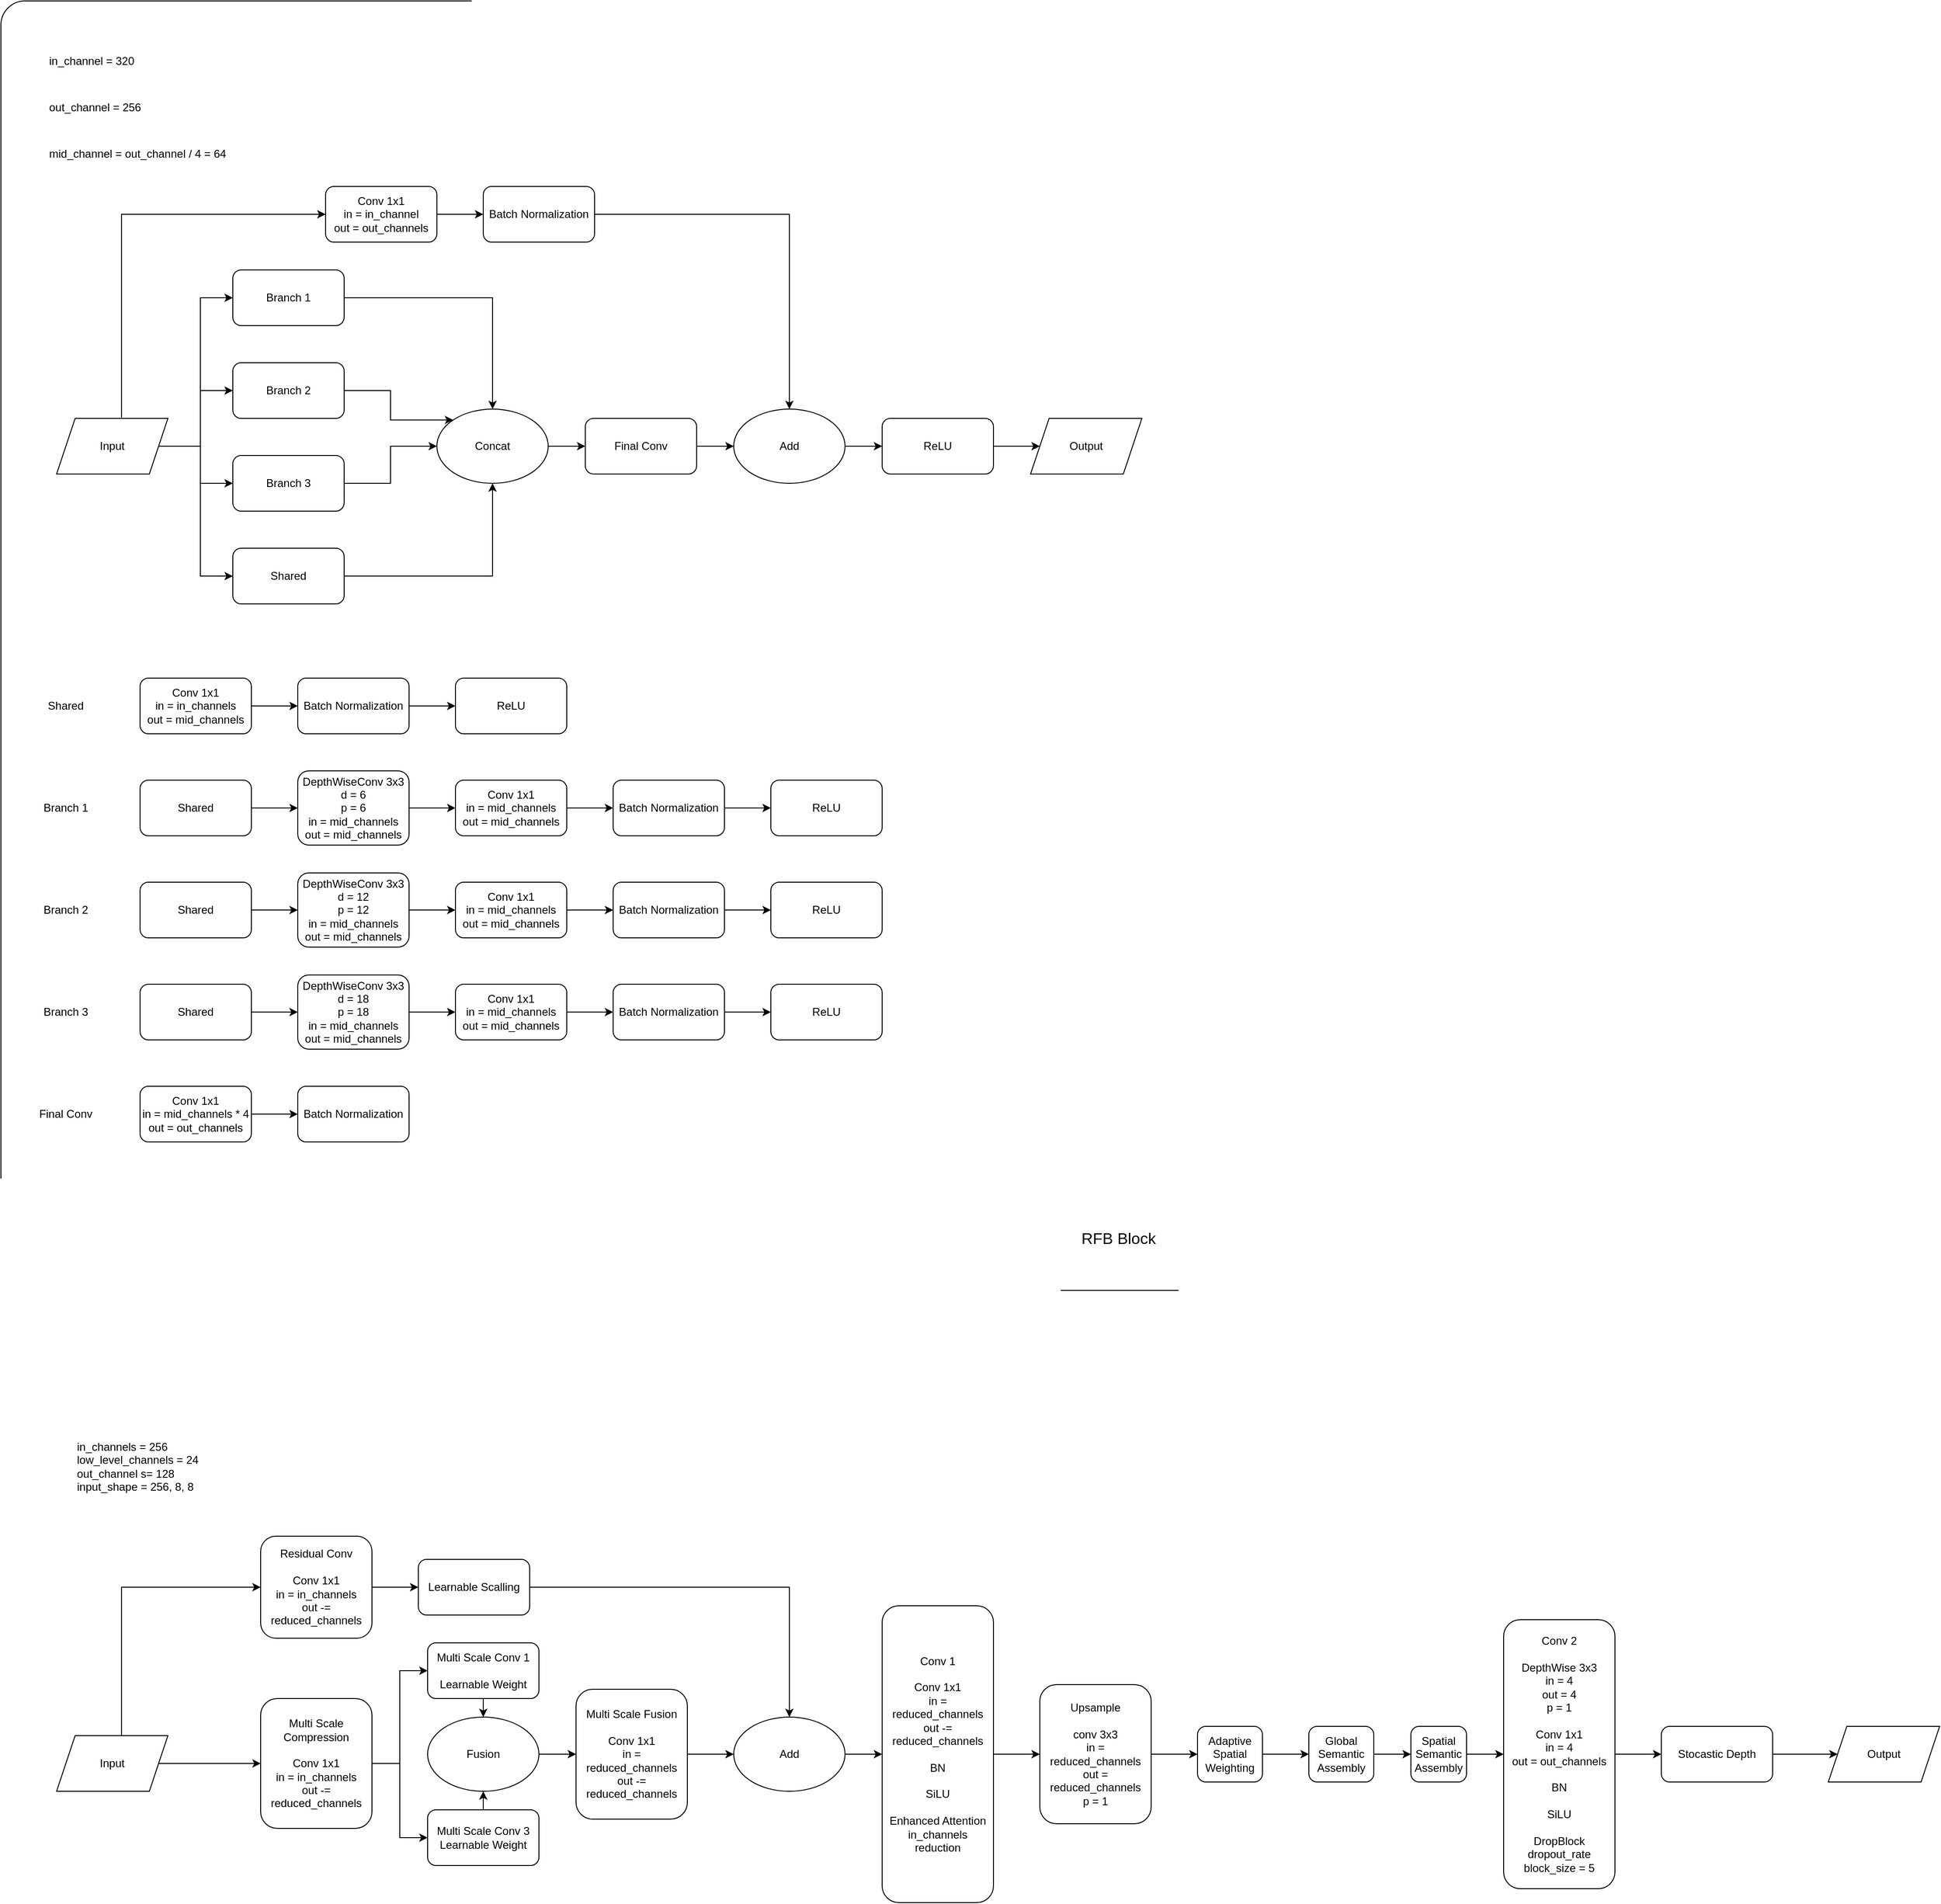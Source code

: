 <mxfile version="27.2.0">
  <diagram name="Page-1" id="Wpb7lffDQaTQN_STUFut">
    <mxGraphModel dx="2352" dy="1969" grid="1" gridSize="10" guides="1" tooltips="1" connect="1" arrows="1" fold="1" page="1" pageScale="1" pageWidth="850" pageHeight="1100" math="0" shadow="0">
      <root>
        <mxCell id="0" />
        <mxCell id="1" parent="0" />
        <mxCell id="ULMexEgT5RFxVUXGFJnt-53" value="" style="group" parent="1" vertex="1" connectable="0">
          <mxGeometry x="-100" y="-70" width="1300" height="1390" as="geometry" />
        </mxCell>
        <mxCell id="ULMexEgT5RFxVUXGFJnt-51" value="" style="rounded=1;whiteSpace=wrap;html=1;arcSize=2;" parent="ULMexEgT5RFxVUXGFJnt-53" vertex="1">
          <mxGeometry width="1300" height="1390" as="geometry" />
        </mxCell>
        <mxCell id="5yk39SSH48Gkq1F0wZIZ-6" style="edgeStyle=orthogonalEdgeStyle;rounded=0;orthogonalLoop=1;jettySize=auto;html=1;" parent="ULMexEgT5RFxVUXGFJnt-53" source="5yk39SSH48Gkq1F0wZIZ-1" target="5yk39SSH48Gkq1F0wZIZ-5" edge="1">
          <mxGeometry relative="1" as="geometry" />
        </mxCell>
        <mxCell id="5yk39SSH48Gkq1F0wZIZ-1" value="Branch 1" style="rounded=1;whiteSpace=wrap;html=1;" parent="ULMexEgT5RFxVUXGFJnt-53" vertex="1">
          <mxGeometry x="250" y="290" width="120" height="60" as="geometry" />
        </mxCell>
        <mxCell id="5yk39SSH48Gkq1F0wZIZ-7" style="edgeStyle=orthogonalEdgeStyle;rounded=0;orthogonalLoop=1;jettySize=auto;html=1;entryX=0;entryY=0;entryDx=0;entryDy=0;" parent="ULMexEgT5RFxVUXGFJnt-53" source="5yk39SSH48Gkq1F0wZIZ-2" target="5yk39SSH48Gkq1F0wZIZ-5" edge="1">
          <mxGeometry relative="1" as="geometry" />
        </mxCell>
        <mxCell id="5yk39SSH48Gkq1F0wZIZ-2" value="Branch 2" style="rounded=1;whiteSpace=wrap;html=1;" parent="ULMexEgT5RFxVUXGFJnt-53" vertex="1">
          <mxGeometry x="250" y="390" width="120" height="60" as="geometry" />
        </mxCell>
        <mxCell id="5yk39SSH48Gkq1F0wZIZ-8" style="edgeStyle=orthogonalEdgeStyle;rounded=0;orthogonalLoop=1;jettySize=auto;html=1;entryX=0;entryY=0.5;entryDx=0;entryDy=0;" parent="ULMexEgT5RFxVUXGFJnt-53" source="5yk39SSH48Gkq1F0wZIZ-3" target="5yk39SSH48Gkq1F0wZIZ-5" edge="1">
          <mxGeometry relative="1" as="geometry" />
        </mxCell>
        <mxCell id="5yk39SSH48Gkq1F0wZIZ-3" value="Branch 3" style="rounded=1;whiteSpace=wrap;html=1;" parent="ULMexEgT5RFxVUXGFJnt-53" vertex="1">
          <mxGeometry x="250" y="490" width="120" height="60" as="geometry" />
        </mxCell>
        <mxCell id="5yk39SSH48Gkq1F0wZIZ-9" style="edgeStyle=orthogonalEdgeStyle;rounded=0;orthogonalLoop=1;jettySize=auto;html=1;entryX=0.5;entryY=1;entryDx=0;entryDy=0;" parent="ULMexEgT5RFxVUXGFJnt-53" source="5yk39SSH48Gkq1F0wZIZ-4" target="5yk39SSH48Gkq1F0wZIZ-5" edge="1">
          <mxGeometry relative="1" as="geometry" />
        </mxCell>
        <mxCell id="5yk39SSH48Gkq1F0wZIZ-4" value="Shared" style="rounded=1;whiteSpace=wrap;html=1;" parent="ULMexEgT5RFxVUXGFJnt-53" vertex="1">
          <mxGeometry x="250" y="590" width="120" height="60" as="geometry" />
        </mxCell>
        <mxCell id="5yk39SSH48Gkq1F0wZIZ-11" value="" style="edgeStyle=orthogonalEdgeStyle;rounded=0;orthogonalLoop=1;jettySize=auto;html=1;" parent="ULMexEgT5RFxVUXGFJnt-53" source="5yk39SSH48Gkq1F0wZIZ-5" target="5yk39SSH48Gkq1F0wZIZ-10" edge="1">
          <mxGeometry relative="1" as="geometry" />
        </mxCell>
        <mxCell id="5yk39SSH48Gkq1F0wZIZ-5" value="Concat" style="ellipse;whiteSpace=wrap;html=1;" parent="ULMexEgT5RFxVUXGFJnt-53" vertex="1">
          <mxGeometry x="470" y="440" width="120" height="80" as="geometry" />
        </mxCell>
        <mxCell id="5yk39SSH48Gkq1F0wZIZ-13" value="" style="edgeStyle=orthogonalEdgeStyle;rounded=0;orthogonalLoop=1;jettySize=auto;html=1;" parent="ULMexEgT5RFxVUXGFJnt-53" source="5yk39SSH48Gkq1F0wZIZ-10" target="5yk39SSH48Gkq1F0wZIZ-12" edge="1">
          <mxGeometry relative="1" as="geometry" />
        </mxCell>
        <mxCell id="5yk39SSH48Gkq1F0wZIZ-10" value="Final Conv" style="rounded=1;whiteSpace=wrap;html=1;" parent="ULMexEgT5RFxVUXGFJnt-53" vertex="1">
          <mxGeometry x="630" y="450" width="120" height="60" as="geometry" />
        </mxCell>
        <mxCell id="5yk39SSH48Gkq1F0wZIZ-21" value="" style="edgeStyle=orthogonalEdgeStyle;rounded=0;orthogonalLoop=1;jettySize=auto;html=1;" parent="ULMexEgT5RFxVUXGFJnt-53" source="5yk39SSH48Gkq1F0wZIZ-12" target="5yk39SSH48Gkq1F0wZIZ-20" edge="1">
          <mxGeometry relative="1" as="geometry" />
        </mxCell>
        <mxCell id="5yk39SSH48Gkq1F0wZIZ-12" value="Add" style="ellipse;whiteSpace=wrap;html=1;" parent="ULMexEgT5RFxVUXGFJnt-53" vertex="1">
          <mxGeometry x="790" y="440" width="120" height="80" as="geometry" />
        </mxCell>
        <mxCell id="5yk39SSH48Gkq1F0wZIZ-15" style="edgeStyle=orthogonalEdgeStyle;rounded=0;orthogonalLoop=1;jettySize=auto;html=1;entryX=0;entryY=0.5;entryDx=0;entryDy=0;" parent="ULMexEgT5RFxVUXGFJnt-53" source="5yk39SSH48Gkq1F0wZIZ-14" target="5yk39SSH48Gkq1F0wZIZ-3" edge="1">
          <mxGeometry relative="1" as="geometry" />
        </mxCell>
        <mxCell id="5yk39SSH48Gkq1F0wZIZ-16" style="edgeStyle=orthogonalEdgeStyle;rounded=0;orthogonalLoop=1;jettySize=auto;html=1;entryX=0;entryY=0.5;entryDx=0;entryDy=0;" parent="ULMexEgT5RFxVUXGFJnt-53" source="5yk39SSH48Gkq1F0wZIZ-14" target="5yk39SSH48Gkq1F0wZIZ-2" edge="1">
          <mxGeometry relative="1" as="geometry" />
        </mxCell>
        <mxCell id="5yk39SSH48Gkq1F0wZIZ-17" style="edgeStyle=orthogonalEdgeStyle;rounded=0;orthogonalLoop=1;jettySize=auto;html=1;entryX=0;entryY=0.5;entryDx=0;entryDy=0;" parent="ULMexEgT5RFxVUXGFJnt-53" source="5yk39SSH48Gkq1F0wZIZ-14" target="5yk39SSH48Gkq1F0wZIZ-1" edge="1">
          <mxGeometry relative="1" as="geometry" />
        </mxCell>
        <mxCell id="5yk39SSH48Gkq1F0wZIZ-18" style="edgeStyle=orthogonalEdgeStyle;rounded=0;orthogonalLoop=1;jettySize=auto;html=1;entryX=0;entryY=0.5;entryDx=0;entryDy=0;" parent="ULMexEgT5RFxVUXGFJnt-53" source="5yk39SSH48Gkq1F0wZIZ-14" target="5yk39SSH48Gkq1F0wZIZ-4" edge="1">
          <mxGeometry relative="1" as="geometry" />
        </mxCell>
        <mxCell id="ULMexEgT5RFxVUXGFJnt-49" style="edgeStyle=orthogonalEdgeStyle;rounded=0;orthogonalLoop=1;jettySize=auto;html=1;entryX=0;entryY=0.5;entryDx=0;entryDy=0;" parent="ULMexEgT5RFxVUXGFJnt-53" source="5yk39SSH48Gkq1F0wZIZ-14" target="ULMexEgT5RFxVUXGFJnt-47" edge="1">
          <mxGeometry relative="1" as="geometry">
            <Array as="points">
              <mxPoint x="130" y="230" />
            </Array>
          </mxGeometry>
        </mxCell>
        <mxCell id="5yk39SSH48Gkq1F0wZIZ-14" value="Input" style="shape=parallelogram;perimeter=parallelogramPerimeter;whiteSpace=wrap;html=1;fixedSize=1;" parent="ULMexEgT5RFxVUXGFJnt-53" vertex="1">
          <mxGeometry x="60" y="450" width="120" height="60" as="geometry" />
        </mxCell>
        <mxCell id="5yk39SSH48Gkq1F0wZIZ-23" value="" style="edgeStyle=orthogonalEdgeStyle;rounded=0;orthogonalLoop=1;jettySize=auto;html=1;" parent="ULMexEgT5RFxVUXGFJnt-53" source="5yk39SSH48Gkq1F0wZIZ-20" target="5yk39SSH48Gkq1F0wZIZ-22" edge="1">
          <mxGeometry relative="1" as="geometry" />
        </mxCell>
        <mxCell id="5yk39SSH48Gkq1F0wZIZ-20" value="ReLU" style="rounded=1;whiteSpace=wrap;html=1;" parent="ULMexEgT5RFxVUXGFJnt-53" vertex="1">
          <mxGeometry x="950" y="450" width="120" height="60" as="geometry" />
        </mxCell>
        <mxCell id="5yk39SSH48Gkq1F0wZIZ-22" value="Output" style="shape=parallelogram;perimeter=parallelogramPerimeter;whiteSpace=wrap;html=1;fixedSize=1;" parent="ULMexEgT5RFxVUXGFJnt-53" vertex="1">
          <mxGeometry x="1110" y="450" width="120" height="60" as="geometry" />
        </mxCell>
        <mxCell id="ULMexEgT5RFxVUXGFJnt-4" style="edgeStyle=orthogonalEdgeStyle;rounded=0;orthogonalLoop=1;jettySize=auto;html=1;" parent="ULMexEgT5RFxVUXGFJnt-53" source="ULMexEgT5RFxVUXGFJnt-1" target="ULMexEgT5RFxVUXGFJnt-2" edge="1">
          <mxGeometry relative="1" as="geometry" />
        </mxCell>
        <mxCell id="ULMexEgT5RFxVUXGFJnt-1" value="Conv 1x1&lt;div&gt;in = in_channels&lt;/div&gt;&lt;div&gt;out = mid_channels&lt;/div&gt;" style="rounded=1;whiteSpace=wrap;html=1;" parent="ULMexEgT5RFxVUXGFJnt-53" vertex="1">
          <mxGeometry x="150" y="730" width="120" height="60" as="geometry" />
        </mxCell>
        <mxCell id="ULMexEgT5RFxVUXGFJnt-5" style="edgeStyle=orthogonalEdgeStyle;rounded=0;orthogonalLoop=1;jettySize=auto;html=1;entryX=0;entryY=0.5;entryDx=0;entryDy=0;" parent="ULMexEgT5RFxVUXGFJnt-53" source="ULMexEgT5RFxVUXGFJnt-2" target="ULMexEgT5RFxVUXGFJnt-3" edge="1">
          <mxGeometry relative="1" as="geometry" />
        </mxCell>
        <mxCell id="ULMexEgT5RFxVUXGFJnt-2" value="Batch Normalization" style="rounded=1;whiteSpace=wrap;html=1;" parent="ULMexEgT5RFxVUXGFJnt-53" vertex="1">
          <mxGeometry x="320" y="730" width="120" height="60" as="geometry" />
        </mxCell>
        <mxCell id="ULMexEgT5RFxVUXGFJnt-3" value="ReLU" style="rounded=1;whiteSpace=wrap;html=1;" parent="ULMexEgT5RFxVUXGFJnt-53" vertex="1">
          <mxGeometry x="490" y="730" width="120" height="60" as="geometry" />
        </mxCell>
        <mxCell id="ULMexEgT5RFxVUXGFJnt-6" value="Shared" style="text;html=1;align=center;verticalAlign=middle;whiteSpace=wrap;rounded=0;" parent="ULMexEgT5RFxVUXGFJnt-53" vertex="1">
          <mxGeometry x="40" y="745" width="60" height="30" as="geometry" />
        </mxCell>
        <mxCell id="ULMexEgT5RFxVUXGFJnt-7" style="edgeStyle=orthogonalEdgeStyle;rounded=0;orthogonalLoop=1;jettySize=auto;html=1;" parent="ULMexEgT5RFxVUXGFJnt-53" source="ULMexEgT5RFxVUXGFJnt-8" target="ULMexEgT5RFxVUXGFJnt-10" edge="1">
          <mxGeometry relative="1" as="geometry" />
        </mxCell>
        <mxCell id="ULMexEgT5RFxVUXGFJnt-8" value="DepthWiseConv 3x3&lt;div&gt;d = 6&lt;/div&gt;&lt;div&gt;p = 6&lt;/div&gt;&lt;div&gt;in = mid_channels&lt;/div&gt;&lt;div&gt;&lt;span style=&quot;caret-color: rgba(0, 0, 0, 0);&quot;&gt;out = mid_channels&lt;/span&gt;&lt;/div&gt;" style="rounded=1;whiteSpace=wrap;html=1;" parent="ULMexEgT5RFxVUXGFJnt-53" vertex="1">
          <mxGeometry x="320" y="830" width="120" height="80" as="geometry" />
        </mxCell>
        <mxCell id="ULMexEgT5RFxVUXGFJnt-9" style="edgeStyle=orthogonalEdgeStyle;rounded=0;orthogonalLoop=1;jettySize=auto;html=1;entryX=0;entryY=0.5;entryDx=0;entryDy=0;" parent="ULMexEgT5RFxVUXGFJnt-53" source="ULMexEgT5RFxVUXGFJnt-10" target="ULMexEgT5RFxVUXGFJnt-11" edge="1">
          <mxGeometry relative="1" as="geometry" />
        </mxCell>
        <mxCell id="ULMexEgT5RFxVUXGFJnt-10" value="Conv 1x1&lt;div&gt;&lt;div style=&quot;caret-color: rgba(0, 0, 0, 0);&quot;&gt;in = mid_channels&lt;/div&gt;&lt;div style=&quot;caret-color: rgba(0, 0, 0, 0);&quot;&gt;&lt;span style=&quot;caret-color: rgba(0, 0, 0, 0);&quot;&gt;out = mid_channels&lt;/span&gt;&lt;/div&gt;&lt;/div&gt;" style="rounded=1;whiteSpace=wrap;html=1;" parent="ULMexEgT5RFxVUXGFJnt-53" vertex="1">
          <mxGeometry x="490" y="840" width="120" height="60" as="geometry" />
        </mxCell>
        <mxCell id="ULMexEgT5RFxVUXGFJnt-14" value="" style="edgeStyle=orthogonalEdgeStyle;rounded=0;orthogonalLoop=1;jettySize=auto;html=1;" parent="ULMexEgT5RFxVUXGFJnt-53" source="ULMexEgT5RFxVUXGFJnt-11" target="ULMexEgT5RFxVUXGFJnt-13" edge="1">
          <mxGeometry relative="1" as="geometry" />
        </mxCell>
        <mxCell id="ULMexEgT5RFxVUXGFJnt-11" value="Batch Normalization" style="rounded=1;whiteSpace=wrap;html=1;" parent="ULMexEgT5RFxVUXGFJnt-53" vertex="1">
          <mxGeometry x="660" y="840" width="120" height="60" as="geometry" />
        </mxCell>
        <mxCell id="ULMexEgT5RFxVUXGFJnt-12" value="Branch 1" style="text;html=1;align=center;verticalAlign=middle;whiteSpace=wrap;rounded=0;" parent="ULMexEgT5RFxVUXGFJnt-53" vertex="1">
          <mxGeometry x="40" y="855" width="60" height="30" as="geometry" />
        </mxCell>
        <mxCell id="ULMexEgT5RFxVUXGFJnt-13" value="ReLU" style="rounded=1;whiteSpace=wrap;html=1;" parent="ULMexEgT5RFxVUXGFJnt-53" vertex="1">
          <mxGeometry x="830" y="840" width="120" height="60" as="geometry" />
        </mxCell>
        <mxCell id="ULMexEgT5RFxVUXGFJnt-15" style="edgeStyle=orthogonalEdgeStyle;rounded=0;orthogonalLoop=1;jettySize=auto;html=1;" parent="ULMexEgT5RFxVUXGFJnt-53" source="ULMexEgT5RFxVUXGFJnt-16" target="ULMexEgT5RFxVUXGFJnt-18" edge="1">
          <mxGeometry relative="1" as="geometry" />
        </mxCell>
        <mxCell id="ULMexEgT5RFxVUXGFJnt-16" value="DepthWiseConv 3x3&lt;div&gt;d = 12&lt;/div&gt;&lt;div&gt;p = 12&lt;/div&gt;&lt;div&gt;&lt;div style=&quot;caret-color: rgba(0, 0, 0, 0);&quot;&gt;in = mid_channels&lt;/div&gt;&lt;div style=&quot;caret-color: rgba(0, 0, 0, 0);&quot;&gt;&lt;span style=&quot;caret-color: rgba(0, 0, 0, 0);&quot;&gt;out = mid_channels&lt;/span&gt;&lt;/div&gt;&lt;/div&gt;" style="rounded=1;whiteSpace=wrap;html=1;" parent="ULMexEgT5RFxVUXGFJnt-53" vertex="1">
          <mxGeometry x="320" y="940" width="120" height="80" as="geometry" />
        </mxCell>
        <mxCell id="ULMexEgT5RFxVUXGFJnt-17" style="edgeStyle=orthogonalEdgeStyle;rounded=0;orthogonalLoop=1;jettySize=auto;html=1;entryX=0;entryY=0.5;entryDx=0;entryDy=0;" parent="ULMexEgT5RFxVUXGFJnt-53" source="ULMexEgT5RFxVUXGFJnt-18" target="ULMexEgT5RFxVUXGFJnt-20" edge="1">
          <mxGeometry relative="1" as="geometry" />
        </mxCell>
        <mxCell id="ULMexEgT5RFxVUXGFJnt-18" value="Conv 1x1&lt;div&gt;&lt;div style=&quot;caret-color: rgba(0, 0, 0, 0);&quot;&gt;in = mid_channels&lt;/div&gt;&lt;div style=&quot;caret-color: rgba(0, 0, 0, 0);&quot;&gt;&lt;span style=&quot;caret-color: rgba(0, 0, 0, 0);&quot;&gt;out = mid_channels&lt;/span&gt;&lt;/div&gt;&lt;/div&gt;" style="rounded=1;whiteSpace=wrap;html=1;" parent="ULMexEgT5RFxVUXGFJnt-53" vertex="1">
          <mxGeometry x="490" y="950" width="120" height="60" as="geometry" />
        </mxCell>
        <mxCell id="ULMexEgT5RFxVUXGFJnt-19" value="" style="edgeStyle=orthogonalEdgeStyle;rounded=0;orthogonalLoop=1;jettySize=auto;html=1;" parent="ULMexEgT5RFxVUXGFJnt-53" source="ULMexEgT5RFxVUXGFJnt-20" target="ULMexEgT5RFxVUXGFJnt-22" edge="1">
          <mxGeometry relative="1" as="geometry" />
        </mxCell>
        <mxCell id="ULMexEgT5RFxVUXGFJnt-20" value="Batch Normalization" style="rounded=1;whiteSpace=wrap;html=1;" parent="ULMexEgT5RFxVUXGFJnt-53" vertex="1">
          <mxGeometry x="660" y="950" width="120" height="60" as="geometry" />
        </mxCell>
        <mxCell id="ULMexEgT5RFxVUXGFJnt-21" value="Branch 2" style="text;html=1;align=center;verticalAlign=middle;whiteSpace=wrap;rounded=0;" parent="ULMexEgT5RFxVUXGFJnt-53" vertex="1">
          <mxGeometry x="40" y="965" width="60" height="30" as="geometry" />
        </mxCell>
        <mxCell id="ULMexEgT5RFxVUXGFJnt-22" value="ReLU" style="rounded=1;whiteSpace=wrap;html=1;" parent="ULMexEgT5RFxVUXGFJnt-53" vertex="1">
          <mxGeometry x="830" y="950" width="120" height="60" as="geometry" />
        </mxCell>
        <mxCell id="ULMexEgT5RFxVUXGFJnt-23" style="edgeStyle=orthogonalEdgeStyle;rounded=0;orthogonalLoop=1;jettySize=auto;html=1;" parent="ULMexEgT5RFxVUXGFJnt-53" source="ULMexEgT5RFxVUXGFJnt-24" target="ULMexEgT5RFxVUXGFJnt-26" edge="1">
          <mxGeometry relative="1" as="geometry" />
        </mxCell>
        <mxCell id="ULMexEgT5RFxVUXGFJnt-24" value="DepthWiseConv 3x3&lt;div&gt;d = 18&lt;/div&gt;&lt;div&gt;p = 18&lt;/div&gt;&lt;div&gt;&lt;div style=&quot;caret-color: rgba(0, 0, 0, 0);&quot;&gt;in = mid_channels&lt;/div&gt;&lt;div style=&quot;caret-color: rgba(0, 0, 0, 0);&quot;&gt;&lt;span style=&quot;caret-color: rgba(0, 0, 0, 0);&quot;&gt;out = mid_channels&lt;/span&gt;&lt;/div&gt;&lt;/div&gt;" style="rounded=1;whiteSpace=wrap;html=1;" parent="ULMexEgT5RFxVUXGFJnt-53" vertex="1">
          <mxGeometry x="320" y="1050" width="120" height="80" as="geometry" />
        </mxCell>
        <mxCell id="ULMexEgT5RFxVUXGFJnt-25" style="edgeStyle=orthogonalEdgeStyle;rounded=0;orthogonalLoop=1;jettySize=auto;html=1;entryX=0;entryY=0.5;entryDx=0;entryDy=0;" parent="ULMexEgT5RFxVUXGFJnt-53" source="ULMexEgT5RFxVUXGFJnt-26" target="ULMexEgT5RFxVUXGFJnt-28" edge="1">
          <mxGeometry relative="1" as="geometry" />
        </mxCell>
        <mxCell id="ULMexEgT5RFxVUXGFJnt-26" value="Conv 1x1&lt;div&gt;&lt;div style=&quot;caret-color: rgba(0, 0, 0, 0);&quot;&gt;in = mid_channels&lt;/div&gt;&lt;div style=&quot;caret-color: rgba(0, 0, 0, 0);&quot;&gt;&lt;span style=&quot;caret-color: rgba(0, 0, 0, 0);&quot;&gt;out = mid_channels&lt;/span&gt;&lt;/div&gt;&lt;/div&gt;" style="rounded=1;whiteSpace=wrap;html=1;" parent="ULMexEgT5RFxVUXGFJnt-53" vertex="1">
          <mxGeometry x="490" y="1060" width="120" height="60" as="geometry" />
        </mxCell>
        <mxCell id="ULMexEgT5RFxVUXGFJnt-27" value="" style="edgeStyle=orthogonalEdgeStyle;rounded=0;orthogonalLoop=1;jettySize=auto;html=1;" parent="ULMexEgT5RFxVUXGFJnt-53" source="ULMexEgT5RFxVUXGFJnt-28" target="ULMexEgT5RFxVUXGFJnt-30" edge="1">
          <mxGeometry relative="1" as="geometry" />
        </mxCell>
        <mxCell id="ULMexEgT5RFxVUXGFJnt-28" value="Batch Normalization" style="rounded=1;whiteSpace=wrap;html=1;" parent="ULMexEgT5RFxVUXGFJnt-53" vertex="1">
          <mxGeometry x="660" y="1060" width="120" height="60" as="geometry" />
        </mxCell>
        <mxCell id="ULMexEgT5RFxVUXGFJnt-29" value="Branch 3" style="text;html=1;align=center;verticalAlign=middle;whiteSpace=wrap;rounded=0;" parent="ULMexEgT5RFxVUXGFJnt-53" vertex="1">
          <mxGeometry x="40" y="1075" width="60" height="30" as="geometry" />
        </mxCell>
        <mxCell id="ULMexEgT5RFxVUXGFJnt-30" value="ReLU" style="rounded=1;whiteSpace=wrap;html=1;" parent="ULMexEgT5RFxVUXGFJnt-53" vertex="1">
          <mxGeometry x="830" y="1060" width="120" height="60" as="geometry" />
        </mxCell>
        <mxCell id="ULMexEgT5RFxVUXGFJnt-31" value="mid_channel = out_channel / 4 = 64" style="text;html=1;align=left;verticalAlign=middle;whiteSpace=wrap;rounded=0;" parent="ULMexEgT5RFxVUXGFJnt-53" vertex="1">
          <mxGeometry x="50" y="150" width="230" height="30" as="geometry" />
        </mxCell>
        <mxCell id="ULMexEgT5RFxVUXGFJnt-32" value="in_channel = 320" style="text;html=1;align=left;verticalAlign=middle;whiteSpace=wrap;rounded=0;" parent="ULMexEgT5RFxVUXGFJnt-53" vertex="1">
          <mxGeometry x="50" y="50" width="170" height="30" as="geometry" />
        </mxCell>
        <mxCell id="ULMexEgT5RFxVUXGFJnt-33" value="out_channel = 256" style="text;html=1;align=left;verticalAlign=middle;whiteSpace=wrap;rounded=0;" parent="ULMexEgT5RFxVUXGFJnt-53" vertex="1">
          <mxGeometry x="50" y="100" width="170" height="30" as="geometry" />
        </mxCell>
        <mxCell id="ULMexEgT5RFxVUXGFJnt-37" value="" style="edgeStyle=orthogonalEdgeStyle;rounded=0;orthogonalLoop=1;jettySize=auto;html=1;" parent="ULMexEgT5RFxVUXGFJnt-53" source="ULMexEgT5RFxVUXGFJnt-34" target="ULMexEgT5RFxVUXGFJnt-8" edge="1">
          <mxGeometry relative="1" as="geometry" />
        </mxCell>
        <mxCell id="ULMexEgT5RFxVUXGFJnt-34" value="Shared" style="rounded=1;whiteSpace=wrap;html=1;" parent="ULMexEgT5RFxVUXGFJnt-53" vertex="1">
          <mxGeometry x="150" y="840" width="120" height="60" as="geometry" />
        </mxCell>
        <mxCell id="ULMexEgT5RFxVUXGFJnt-38" value="" style="edgeStyle=orthogonalEdgeStyle;rounded=0;orthogonalLoop=1;jettySize=auto;html=1;" parent="ULMexEgT5RFxVUXGFJnt-53" source="ULMexEgT5RFxVUXGFJnt-35" target="ULMexEgT5RFxVUXGFJnt-16" edge="1">
          <mxGeometry relative="1" as="geometry" />
        </mxCell>
        <mxCell id="ULMexEgT5RFxVUXGFJnt-35" value="Shared" style="rounded=1;whiteSpace=wrap;html=1;" parent="ULMexEgT5RFxVUXGFJnt-53" vertex="1">
          <mxGeometry x="150" y="950" width="120" height="60" as="geometry" />
        </mxCell>
        <mxCell id="ULMexEgT5RFxVUXGFJnt-39" value="" style="edgeStyle=orthogonalEdgeStyle;rounded=0;orthogonalLoop=1;jettySize=auto;html=1;" parent="ULMexEgT5RFxVUXGFJnt-53" source="ULMexEgT5RFxVUXGFJnt-36" target="ULMexEgT5RFxVUXGFJnt-24" edge="1">
          <mxGeometry relative="1" as="geometry" />
        </mxCell>
        <mxCell id="ULMexEgT5RFxVUXGFJnt-36" value="Shared" style="rounded=1;whiteSpace=wrap;html=1;" parent="ULMexEgT5RFxVUXGFJnt-53" vertex="1">
          <mxGeometry x="150" y="1060" width="120" height="60" as="geometry" />
        </mxCell>
        <mxCell id="ULMexEgT5RFxVUXGFJnt-40" style="edgeStyle=orthogonalEdgeStyle;rounded=0;orthogonalLoop=1;jettySize=auto;html=1;" parent="ULMexEgT5RFxVUXGFJnt-53" source="ULMexEgT5RFxVUXGFJnt-41" target="ULMexEgT5RFxVUXGFJnt-43" edge="1">
          <mxGeometry relative="1" as="geometry" />
        </mxCell>
        <mxCell id="ULMexEgT5RFxVUXGFJnt-41" value="Conv 1x1&lt;div&gt;in = mid_channels * 4&lt;/div&gt;&lt;div&gt;out = out_channels&lt;/div&gt;" style="rounded=1;whiteSpace=wrap;html=1;" parent="ULMexEgT5RFxVUXGFJnt-53" vertex="1">
          <mxGeometry x="150" y="1170" width="120" height="60" as="geometry" />
        </mxCell>
        <mxCell id="ULMexEgT5RFxVUXGFJnt-43" value="Batch Normalization" style="rounded=1;whiteSpace=wrap;html=1;" parent="ULMexEgT5RFxVUXGFJnt-53" vertex="1">
          <mxGeometry x="320" y="1170" width="120" height="60" as="geometry" />
        </mxCell>
        <mxCell id="ULMexEgT5RFxVUXGFJnt-45" value="Final Conv" style="text;html=1;align=center;verticalAlign=middle;whiteSpace=wrap;rounded=0;" parent="ULMexEgT5RFxVUXGFJnt-53" vertex="1">
          <mxGeometry x="40" y="1185" width="60" height="30" as="geometry" />
        </mxCell>
        <mxCell id="ULMexEgT5RFxVUXGFJnt-46" style="edgeStyle=orthogonalEdgeStyle;rounded=0;orthogonalLoop=1;jettySize=auto;html=1;" parent="ULMexEgT5RFxVUXGFJnt-53" source="ULMexEgT5RFxVUXGFJnt-47" target="ULMexEgT5RFxVUXGFJnt-48" edge="1">
          <mxGeometry relative="1" as="geometry" />
        </mxCell>
        <mxCell id="ULMexEgT5RFxVUXGFJnt-47" value="Conv 1x1&lt;div&gt;in = in_channel&lt;/div&gt;&lt;div&gt;out = out_channels&lt;/div&gt;" style="rounded=1;whiteSpace=wrap;html=1;" parent="ULMexEgT5RFxVUXGFJnt-53" vertex="1">
          <mxGeometry x="350" y="200" width="120" height="60" as="geometry" />
        </mxCell>
        <mxCell id="ULMexEgT5RFxVUXGFJnt-50" style="edgeStyle=orthogonalEdgeStyle;rounded=0;orthogonalLoop=1;jettySize=auto;html=1;entryX=0.5;entryY=0;entryDx=0;entryDy=0;" parent="ULMexEgT5RFxVUXGFJnt-53" source="ULMexEgT5RFxVUXGFJnt-48" target="5yk39SSH48Gkq1F0wZIZ-12" edge="1">
          <mxGeometry relative="1" as="geometry" />
        </mxCell>
        <mxCell id="ULMexEgT5RFxVUXGFJnt-48" value="Batch Normalization" style="rounded=1;whiteSpace=wrap;html=1;" parent="ULMexEgT5RFxVUXGFJnt-53" vertex="1">
          <mxGeometry x="520" y="200" width="120" height="60" as="geometry" />
        </mxCell>
        <mxCell id="ULMexEgT5RFxVUXGFJnt-52" value="RFB Block" style="text;html=1;align=center;verticalAlign=middle;whiteSpace=wrap;rounded=0;fontSize=17;" parent="ULMexEgT5RFxVUXGFJnt-53" vertex="1">
          <mxGeometry x="1160" y="1320" width="90" height="30" as="geometry" />
        </mxCell>
        <mxCell id="eNPJahaXqTW3j3RyROAE-3" style="edgeStyle=orthogonalEdgeStyle;rounded=0;orthogonalLoop=1;jettySize=auto;html=1;entryX=0;entryY=0.5;entryDx=0;entryDy=0;" parent="1" source="eNPJahaXqTW3j3RyROAE-1" target="eNPJahaXqTW3j3RyROAE-2" edge="1">
          <mxGeometry relative="1" as="geometry">
            <Array as="points">
              <mxPoint x="30" y="1640" />
            </Array>
          </mxGeometry>
        </mxCell>
        <mxCell id="eNPJahaXqTW3j3RyROAE-5" style="edgeStyle=orthogonalEdgeStyle;rounded=0;orthogonalLoop=1;jettySize=auto;html=1;entryX=0;entryY=0.5;entryDx=0;entryDy=0;" parent="1" source="eNPJahaXqTW3j3RyROAE-1" target="eNPJahaXqTW3j3RyROAE-4" edge="1">
          <mxGeometry relative="1" as="geometry" />
        </mxCell>
        <mxCell id="eNPJahaXqTW3j3RyROAE-1" value="Input" style="shape=parallelogram;perimeter=parallelogramPerimeter;whiteSpace=wrap;html=1;fixedSize=1;" parent="1" vertex="1">
          <mxGeometry x="-40" y="1800" width="120" height="60" as="geometry" />
        </mxCell>
        <mxCell id="eNPJahaXqTW3j3RyROAE-18" value="" style="edgeStyle=orthogonalEdgeStyle;rounded=0;orthogonalLoop=1;jettySize=auto;html=1;" parent="1" source="eNPJahaXqTW3j3RyROAE-2" target="eNPJahaXqTW3j3RyROAE-17" edge="1">
          <mxGeometry relative="1" as="geometry" />
        </mxCell>
        <mxCell id="eNPJahaXqTW3j3RyROAE-2" value="&lt;div&gt;&lt;span style=&quot;caret-color: rgba(0, 0, 0, 0);&quot;&gt;Residual Conv&lt;/span&gt;&lt;/div&gt;&lt;span style=&quot;caret-color: rgba(0, 0, 0, 0);&quot;&gt;&lt;div&gt;&lt;span style=&quot;caret-color: rgba(0, 0, 0, 0);&quot;&gt;&lt;br&gt;&lt;/span&gt;&lt;/div&gt;Conv 1x1&lt;/span&gt;&lt;div style=&quot;caret-color: rgba(0, 0, 0, 0);&quot;&gt;in = in_channels&lt;/div&gt;&lt;div style=&quot;caret-color: rgba(0, 0, 0, 0);&quot;&gt;out -= reduced_channels&lt;/div&gt;" style="rounded=1;whiteSpace=wrap;html=1;" parent="1" vertex="1">
          <mxGeometry x="180" y="1585" width="120" height="110" as="geometry" />
        </mxCell>
        <mxCell id="eNPJahaXqTW3j3RyROAE-8" style="edgeStyle=orthogonalEdgeStyle;rounded=0;orthogonalLoop=1;jettySize=auto;html=1;entryX=0;entryY=0.5;entryDx=0;entryDy=0;" parent="1" source="eNPJahaXqTW3j3RyROAE-4" target="eNPJahaXqTW3j3RyROAE-6" edge="1">
          <mxGeometry relative="1" as="geometry" />
        </mxCell>
        <mxCell id="eNPJahaXqTW3j3RyROAE-9" style="edgeStyle=orthogonalEdgeStyle;rounded=0;orthogonalLoop=1;jettySize=auto;html=1;entryX=0;entryY=0.5;entryDx=0;entryDy=0;" parent="1" source="eNPJahaXqTW3j3RyROAE-4" target="eNPJahaXqTW3j3RyROAE-7" edge="1">
          <mxGeometry relative="1" as="geometry" />
        </mxCell>
        <mxCell id="eNPJahaXqTW3j3RyROAE-4" value="Multi Scale Compression&lt;div&gt;&lt;br&gt;&lt;/div&gt;&lt;div&gt;&lt;span style=&quot;caret-color: rgba(0, 0, 0, 0);&quot;&gt;Conv 1x1&lt;/span&gt;&lt;div style=&quot;caret-color: rgba(0, 0, 0, 0);&quot;&gt;in = in_channels&lt;/div&gt;&lt;div style=&quot;caret-color: rgba(0, 0, 0, 0);&quot;&gt;out -= reduced_channels&lt;/div&gt;&lt;/div&gt;" style="rounded=1;whiteSpace=wrap;html=1;" parent="1" vertex="1">
          <mxGeometry x="180" y="1760" width="120" height="140" as="geometry" />
        </mxCell>
        <mxCell id="z89YqDohYfR149tu_x9s-4" value="" style="edgeStyle=orthogonalEdgeStyle;rounded=0;orthogonalLoop=1;jettySize=auto;html=1;" edge="1" parent="1" source="eNPJahaXqTW3j3RyROAE-6" target="eNPJahaXqTW3j3RyROAE-10">
          <mxGeometry relative="1" as="geometry" />
        </mxCell>
        <mxCell id="eNPJahaXqTW3j3RyROAE-6" value="Multi Scale Conv 1&lt;div&gt;&lt;br&gt;&lt;/div&gt;&lt;div&gt;&lt;span style=&quot;caret-color: rgba(0, 0, 0, 0);&quot;&gt;Learnable Weight&lt;/span&gt;&lt;/div&gt;" style="rounded=1;whiteSpace=wrap;html=1;" parent="1" vertex="1">
          <mxGeometry x="360" y="1700" width="120" height="60" as="geometry" />
        </mxCell>
        <mxCell id="z89YqDohYfR149tu_x9s-5" value="" style="edgeStyle=orthogonalEdgeStyle;rounded=0;orthogonalLoop=1;jettySize=auto;html=1;" edge="1" parent="1" source="eNPJahaXqTW3j3RyROAE-7" target="eNPJahaXqTW3j3RyROAE-10">
          <mxGeometry relative="1" as="geometry" />
        </mxCell>
        <mxCell id="eNPJahaXqTW3j3RyROAE-7" value="Multi Scale Conv 3&lt;div&gt;&lt;span style=&quot;caret-color: rgba(0, 0, 0, 0);&quot;&gt;Learnable Weight&lt;/span&gt;&lt;/div&gt;" style="rounded=1;whiteSpace=wrap;html=1;" parent="1" vertex="1">
          <mxGeometry x="360" y="1880" width="120" height="60" as="geometry" />
        </mxCell>
        <mxCell id="eNPJahaXqTW3j3RyROAE-23" value="" style="edgeStyle=orthogonalEdgeStyle;rounded=0;orthogonalLoop=1;jettySize=auto;html=1;" parent="1" source="eNPJahaXqTW3j3RyROAE-10" target="eNPJahaXqTW3j3RyROAE-22" edge="1">
          <mxGeometry relative="1" as="geometry" />
        </mxCell>
        <mxCell id="eNPJahaXqTW3j3RyROAE-10" value="Fusion" style="ellipse;whiteSpace=wrap;html=1;" parent="1" vertex="1">
          <mxGeometry x="360" y="1780" width="120" height="80" as="geometry" />
        </mxCell>
        <mxCell id="eNPJahaXqTW3j3RyROAE-21" style="edgeStyle=orthogonalEdgeStyle;rounded=0;orthogonalLoop=1;jettySize=auto;html=1;" parent="1" source="eNPJahaXqTW3j3RyROAE-17" target="eNPJahaXqTW3j3RyROAE-19" edge="1">
          <mxGeometry relative="1" as="geometry" />
        </mxCell>
        <mxCell id="eNPJahaXqTW3j3RyROAE-17" value="Learnable Scalling" style="rounded=1;whiteSpace=wrap;html=1;" parent="1" vertex="1">
          <mxGeometry x="350" y="1610" width="120" height="60" as="geometry" />
        </mxCell>
        <mxCell id="eNPJahaXqTW3j3RyROAE-26" value="" style="edgeStyle=orthogonalEdgeStyle;rounded=0;orthogonalLoop=1;jettySize=auto;html=1;" parent="1" source="eNPJahaXqTW3j3RyROAE-19" target="eNPJahaXqTW3j3RyROAE-25" edge="1">
          <mxGeometry relative="1" as="geometry" />
        </mxCell>
        <mxCell id="eNPJahaXqTW3j3RyROAE-19" value="Add" style="ellipse;whiteSpace=wrap;html=1;" parent="1" vertex="1">
          <mxGeometry x="690" y="1780" width="120" height="80" as="geometry" />
        </mxCell>
        <mxCell id="eNPJahaXqTW3j3RyROAE-24" value="" style="edgeStyle=orthogonalEdgeStyle;rounded=0;orthogonalLoop=1;jettySize=auto;html=1;" parent="1" source="eNPJahaXqTW3j3RyROAE-22" target="eNPJahaXqTW3j3RyROAE-19" edge="1">
          <mxGeometry relative="1" as="geometry" />
        </mxCell>
        <mxCell id="eNPJahaXqTW3j3RyROAE-22" value="Multi Scale Fusion&lt;div&gt;&lt;br&gt;&lt;/div&gt;&lt;div&gt;&lt;span style=&quot;caret-color: rgba(0, 0, 0, 0);&quot;&gt;Conv 1x1&lt;/span&gt;&lt;div style=&quot;caret-color: rgba(0, 0, 0, 0);&quot;&gt;in = reduced_channels&lt;/div&gt;&lt;div style=&quot;caret-color: rgba(0, 0, 0, 0);&quot;&gt;out -= reduced_channels&lt;/div&gt;&lt;/div&gt;" style="rounded=1;whiteSpace=wrap;html=1;" parent="1" vertex="1">
          <mxGeometry x="520" y="1750" width="120" height="140" as="geometry" />
        </mxCell>
        <mxCell id="eNPJahaXqTW3j3RyROAE-28" value="" style="edgeStyle=orthogonalEdgeStyle;rounded=0;orthogonalLoop=1;jettySize=auto;html=1;" parent="1" source="eNPJahaXqTW3j3RyROAE-25" target="eNPJahaXqTW3j3RyROAE-27" edge="1">
          <mxGeometry relative="1" as="geometry" />
        </mxCell>
        <mxCell id="eNPJahaXqTW3j3RyROAE-25" value="Conv 1&lt;div&gt;&lt;br&gt;&lt;/div&gt;&lt;div&gt;&lt;span style=&quot;caret-color: rgba(0, 0, 0, 0);&quot;&gt;Conv 1x1&lt;/span&gt;&lt;div style=&quot;caret-color: rgba(0, 0, 0, 0);&quot;&gt;in = reduced_channels&lt;/div&gt;&lt;div style=&quot;caret-color: rgba(0, 0, 0, 0);&quot;&gt;out -= reduced_channels&lt;/div&gt;&lt;/div&gt;&lt;div style=&quot;caret-color: rgba(0, 0, 0, 0);&quot;&gt;&lt;br&gt;&lt;/div&gt;&lt;div style=&quot;caret-color: rgba(0, 0, 0, 0);&quot;&gt;BN&lt;/div&gt;&lt;div style=&quot;caret-color: rgba(0, 0, 0, 0);&quot;&gt;&lt;br&gt;&lt;/div&gt;&lt;div style=&quot;caret-color: rgba(0, 0, 0, 0);&quot;&gt;SiLU&lt;/div&gt;&lt;div style=&quot;caret-color: rgba(0, 0, 0, 0);&quot;&gt;&lt;br&gt;&lt;/div&gt;&lt;div style=&quot;caret-color: rgba(0, 0, 0, 0);&quot;&gt;Enhanced Attention&lt;/div&gt;&lt;div style=&quot;caret-color: rgba(0, 0, 0, 0);&quot;&gt;in_channels&lt;/div&gt;&lt;div style=&quot;caret-color: rgba(0, 0, 0, 0);&quot;&gt;reduction&lt;/div&gt;" style="rounded=1;whiteSpace=wrap;html=1;" parent="1" vertex="1">
          <mxGeometry x="850" y="1660" width="120" height="320" as="geometry" />
        </mxCell>
        <mxCell id="z89YqDohYfR149tu_x9s-2" style="edgeStyle=orthogonalEdgeStyle;rounded=0;orthogonalLoop=1;jettySize=auto;html=1;entryX=0;entryY=0.5;entryDx=0;entryDy=0;" edge="1" parent="1" source="eNPJahaXqTW3j3RyROAE-27" target="eNPJahaXqTW3j3RyROAE-31">
          <mxGeometry relative="1" as="geometry" />
        </mxCell>
        <mxCell id="eNPJahaXqTW3j3RyROAE-27" value="Upsample&lt;div&gt;&lt;br&gt;&lt;/div&gt;&lt;div&gt;conv 3x3&lt;/div&gt;&lt;div&gt;in = reduced_channels&lt;/div&gt;&lt;div&gt;out = reduced_channels&lt;/div&gt;&lt;div&gt;p = 1&lt;/div&gt;" style="rounded=1;whiteSpace=wrap;html=1;" parent="1" vertex="1">
          <mxGeometry x="1020" y="1745" width="120" height="150" as="geometry" />
        </mxCell>
        <mxCell id="eNPJahaXqTW3j3RyROAE-37" value="" style="edgeStyle=orthogonalEdgeStyle;rounded=0;orthogonalLoop=1;jettySize=auto;html=1;" parent="1" source="eNPJahaXqTW3j3RyROAE-31" target="eNPJahaXqTW3j3RyROAE-33" edge="1">
          <mxGeometry relative="1" as="geometry" />
        </mxCell>
        <mxCell id="eNPJahaXqTW3j3RyROAE-31" value="Adaptive Spatial Weighting" style="rounded=1;whiteSpace=wrap;html=1;" parent="1" vertex="1">
          <mxGeometry x="1190" y="1790" width="70" height="60" as="geometry" />
        </mxCell>
        <mxCell id="eNPJahaXqTW3j3RyROAE-38" value="" style="edgeStyle=orthogonalEdgeStyle;rounded=0;orthogonalLoop=1;jettySize=auto;html=1;" parent="1" source="eNPJahaXqTW3j3RyROAE-33" target="eNPJahaXqTW3j3RyROAE-34" edge="1">
          <mxGeometry relative="1" as="geometry" />
        </mxCell>
        <mxCell id="eNPJahaXqTW3j3RyROAE-33" value="Global Semantic Assembly" style="rounded=1;whiteSpace=wrap;html=1;" parent="1" vertex="1">
          <mxGeometry x="1310" y="1790" width="70" height="60" as="geometry" />
        </mxCell>
        <mxCell id="eNPJahaXqTW3j3RyROAE-39" value="" style="edgeStyle=orthogonalEdgeStyle;rounded=0;orthogonalLoop=1;jettySize=auto;html=1;" parent="1" source="eNPJahaXqTW3j3RyROAE-34" target="eNPJahaXqTW3j3RyROAE-35" edge="1">
          <mxGeometry relative="1" as="geometry" />
        </mxCell>
        <mxCell id="eNPJahaXqTW3j3RyROAE-34" value="Spatial Semantic Assembly" style="rounded=1;whiteSpace=wrap;html=1;" parent="1" vertex="1">
          <mxGeometry x="1420" y="1790" width="60" height="60" as="geometry" />
        </mxCell>
        <mxCell id="eNPJahaXqTW3j3RyROAE-40" value="" style="edgeStyle=orthogonalEdgeStyle;rounded=0;orthogonalLoop=1;jettySize=auto;html=1;" parent="1" source="eNPJahaXqTW3j3RyROAE-35" target="eNPJahaXqTW3j3RyROAE-36" edge="1">
          <mxGeometry relative="1" as="geometry" />
        </mxCell>
        <mxCell id="eNPJahaXqTW3j3RyROAE-35" value="Conv 2&lt;div&gt;&lt;br&gt;&lt;/div&gt;&lt;div&gt;&lt;div style=&quot;caret-color: rgba(0, 0, 0, 0);&quot;&gt;&lt;span style=&quot;caret-color: rgba(0, 0, 0, 0);&quot;&gt;DepthWise 3x3&lt;/span&gt;&lt;div style=&quot;caret-color: rgba(0, 0, 0, 0);&quot;&gt;in = 4&lt;/div&gt;&lt;div style=&quot;caret-color: rgba(0, 0, 0, 0);&quot;&gt;out = 4&lt;/div&gt;&lt;div style=&quot;caret-color: rgba(0, 0, 0, 0);&quot;&gt;p = 1&lt;/div&gt;&lt;div style=&quot;caret-color: rgba(0, 0, 0, 0);&quot;&gt;&lt;br&gt;&lt;/div&gt;&lt;div style=&quot;caret-color: rgba(0, 0, 0, 0);&quot;&gt;&lt;span style=&quot;caret-color: rgba(0, 0, 0, 0);&quot;&gt;Conv 1x1&lt;/span&gt;&lt;div style=&quot;caret-color: rgba(0, 0, 0, 0);&quot;&gt;in = 4&lt;/div&gt;&lt;div style=&quot;caret-color: rgba(0, 0, 0, 0);&quot;&gt;out = out_channels&lt;/div&gt;&lt;/div&gt;&lt;/div&gt;&lt;div style=&quot;caret-color: rgba(0, 0, 0, 0);&quot;&gt;&lt;br&gt;&lt;/div&gt;&lt;div style=&quot;caret-color: rgba(0, 0, 0, 0);&quot;&gt;BN&lt;/div&gt;&lt;div style=&quot;caret-color: rgba(0, 0, 0, 0);&quot;&gt;&lt;br&gt;&lt;/div&gt;&lt;div style=&quot;caret-color: rgba(0, 0, 0, 0);&quot;&gt;SiLU&lt;/div&gt;&lt;div style=&quot;caret-color: rgba(0, 0, 0, 0);&quot;&gt;&lt;br&gt;&lt;/div&gt;&lt;div style=&quot;caret-color: rgba(0, 0, 0, 0);&quot;&gt;DropBlock&lt;/div&gt;&lt;/div&gt;&lt;div style=&quot;caret-color: rgba(0, 0, 0, 0);&quot;&gt;dropout_rate&lt;/div&gt;&lt;div style=&quot;caret-color: rgba(0, 0, 0, 0);&quot;&gt;block_size = 5&lt;/div&gt;" style="rounded=1;whiteSpace=wrap;html=1;" parent="1" vertex="1">
          <mxGeometry x="1520" y="1675" width="120" height="290" as="geometry" />
        </mxCell>
        <mxCell id="eNPJahaXqTW3j3RyROAE-42" value="" style="edgeStyle=orthogonalEdgeStyle;rounded=0;orthogonalLoop=1;jettySize=auto;html=1;" parent="1" source="eNPJahaXqTW3j3RyROAE-36" target="eNPJahaXqTW3j3RyROAE-41" edge="1">
          <mxGeometry relative="1" as="geometry" />
        </mxCell>
        <mxCell id="eNPJahaXqTW3j3RyROAE-36" value="Stocastic Depth" style="rounded=1;whiteSpace=wrap;html=1;" parent="1" vertex="1">
          <mxGeometry x="1690" y="1790" width="120" height="60" as="geometry" />
        </mxCell>
        <mxCell id="eNPJahaXqTW3j3RyROAE-41" value="Output" style="shape=parallelogram;perimeter=parallelogramPerimeter;whiteSpace=wrap;html=1;fixedSize=1;" parent="1" vertex="1">
          <mxGeometry x="1870" y="1790" width="120" height="60" as="geometry" />
        </mxCell>
        <mxCell id="z89YqDohYfR149tu_x9s-1" value="in_channels = 256&lt;div&gt;low_level_channels = 24&amp;nbsp;&lt;/div&gt;&lt;div&gt;out_channel s= 128&lt;/div&gt;&lt;div&gt;input_shape = 256, 8, 8&lt;/div&gt;" style="text;html=1;align=left;verticalAlign=middle;whiteSpace=wrap;rounded=0;" vertex="1" parent="1">
          <mxGeometry x="-20" y="1480" width="290" height="60" as="geometry" />
        </mxCell>
      </root>
    </mxGraphModel>
  </diagram>
</mxfile>
